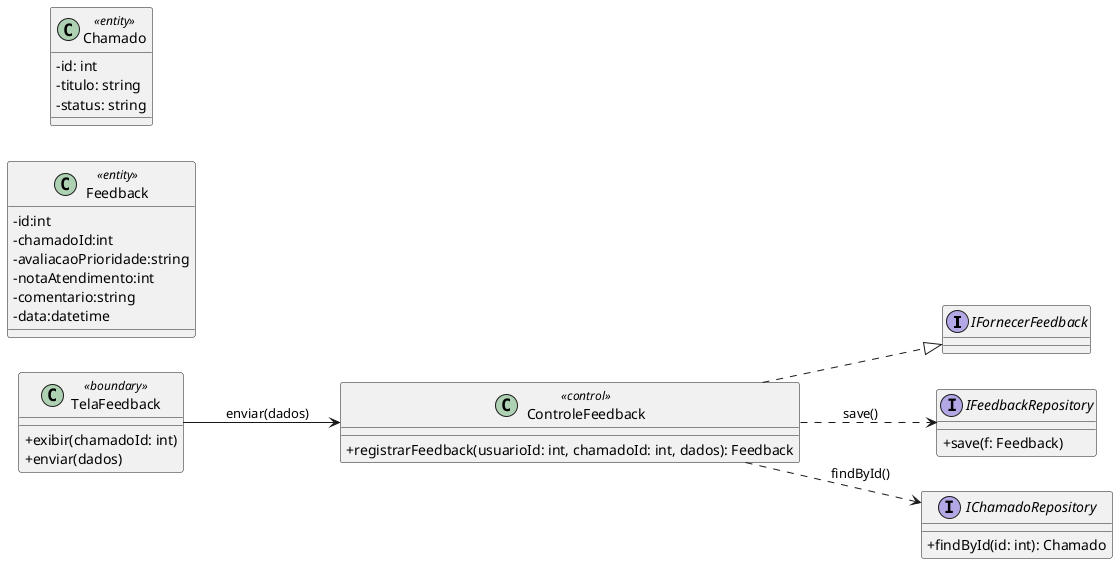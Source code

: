 @startuml
skinparam classAttributeIconSize 0
left to right direction

interface IFornecerFeedback

class TelaFeedback <<boundary>> { 
  + exibir(chamadoId: int)
  + enviar(dados) 
}

class ControleFeedback <<control>> { 
  + registrarFeedback(usuarioId: int, chamadoId: int, dados): Feedback 
}

class Feedback <<entity>> {
  - id:int
  - chamadoId:int
  - avaliacaoPrioridade:string
  - notaAtendimento:int
  - comentario:string
  - data:datetime
}

interface IFeedbackRepository { 
  + save(f: Feedback) 
}

interface IChamadoRepository { 
  + findById(id: int): Chamado 
}
class Chamado <<entity>> { 
  - id: int 
  - titulo: string 
  - status: string 
}

ControleFeedback ..|> IFornecerFeedback
TelaFeedback --> ControleFeedback : enviar(dados)
ControleFeedback ..> IChamadoRepository : findById()
ControleFeedback ..> IFeedbackRepository : save()
@enduml
